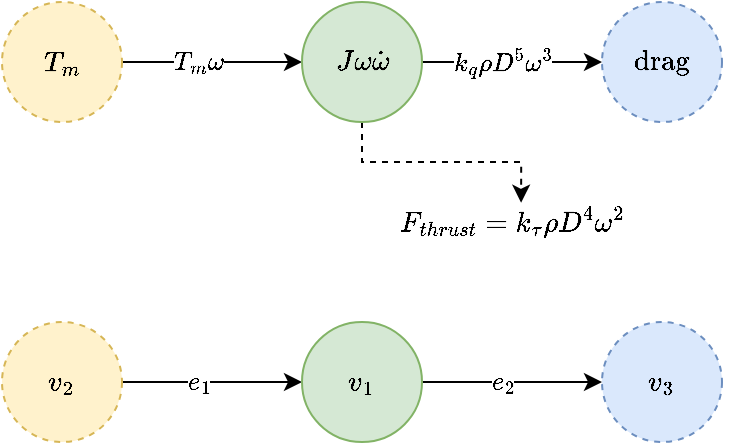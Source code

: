 <mxfile version="14.1.8" type="device"><diagram id="qkD1Uyv4oJS3TJNYdxAf" name="Page-1"><mxGraphModel dx="1024" dy="592" grid="1" gridSize="10" guides="1" tooltips="1" connect="1" arrows="1" fold="1" page="1" pageScale="1" pageWidth="850" pageHeight="1100" math="1" shadow="0"><root><mxCell id="0"/><mxCell id="1" parent="0"/><mxCell id="KrP2umfjc1I0FBW_F1Zc-14" style="edgeStyle=orthogonalEdgeStyle;rounded=0;orthogonalLoop=1;jettySize=auto;html=1;exitX=1;exitY=0.5;exitDx=0;exitDy=0;entryX=0;entryY=0.5;entryDx=0;entryDy=0;labelBackgroundColor=none;" parent="1" source="KrP2umfjc1I0FBW_F1Zc-1" target="KrP2umfjc1I0FBW_F1Zc-2" edge="1"><mxGeometry relative="1" as="geometry"/></mxCell><mxCell id="KrP2umfjc1I0FBW_F1Zc-20" value="$$T_m\omega$$" style="edgeLabel;html=1;align=center;verticalAlign=middle;resizable=0;points=[];" parent="KrP2umfjc1I0FBW_F1Zc-14" vertex="1" connectable="0"><mxGeometry x="-0.233" y="1" relative="1" as="geometry"><mxPoint x="3.1" y="1" as="offset"/></mxGeometry></mxCell><mxCell id="KrP2umfjc1I0FBW_F1Zc-1" value="$$T_m$$" style="ellipse;whiteSpace=wrap;html=1;aspect=fixed;dashed=1;fillColor=#fff2cc;strokeColor=#d6b656;" parent="1" vertex="1"><mxGeometry x="80" y="160" width="60" height="60" as="geometry"/></mxCell><mxCell id="KrP2umfjc1I0FBW_F1Zc-15" style="edgeStyle=orthogonalEdgeStyle;rounded=0;orthogonalLoop=1;jettySize=auto;html=1;exitX=1;exitY=0.5;exitDx=0;exitDy=0;entryX=0;entryY=0.5;entryDx=0;entryDy=0;labelBackgroundColor=none;" parent="1" source="KrP2umfjc1I0FBW_F1Zc-2" target="_fSLWIzBRhAzMQqpj38E-2" edge="1"><mxGeometry relative="1" as="geometry"><mxPoint x="380" y="190" as="targetPoint"/></mxGeometry></mxCell><mxCell id="KrP2umfjc1I0FBW_F1Zc-21" value="$$k_q \rho D^5 \omega^3$$" style="edgeLabel;html=1;align=center;verticalAlign=middle;resizable=0;points=[];" parent="KrP2umfjc1I0FBW_F1Zc-15" vertex="1" connectable="0"><mxGeometry x="-0.195" y="1" relative="1" as="geometry"><mxPoint x="3.45" y="1" as="offset"/></mxGeometry></mxCell><mxCell id="FkEME3-o69bRzOiPs8ik-3" style="edgeStyle=orthogonalEdgeStyle;rounded=0;orthogonalLoop=1;jettySize=auto;html=1;exitX=0.5;exitY=1;exitDx=0;exitDy=0;entryX=0.519;entryY=0.019;entryDx=0;entryDy=0;entryPerimeter=0;dashed=1;" parent="1" source="KrP2umfjc1I0FBW_F1Zc-2" target="FkEME3-o69bRzOiPs8ik-2" edge="1"><mxGeometry relative="1" as="geometry"/></mxCell><mxCell id="KrP2umfjc1I0FBW_F1Zc-2" value="$$J\omega\dot{\omega}$$" style="ellipse;whiteSpace=wrap;html=1;aspect=fixed;fillColor=#d5e8d4;strokeColor=#82b366;" parent="1" vertex="1"><mxGeometry x="230" y="160" width="60" height="60" as="geometry"/></mxCell><mxCell id="_fSLWIzBRhAzMQqpj38E-2" value="$$\text{drag}$$" style="ellipse;whiteSpace=wrap;html=1;aspect=fixed;dashed=1;fillColor=#dae8fc;strokeColor=#6c8ebf;" parent="1" vertex="1"><mxGeometry x="380" y="160" width="60" height="60" as="geometry"/></mxCell><mxCell id="FkEME3-o69bRzOiPs8ik-2" value="$$F_{thrust} = k_\tau \rho D^4 \omega^2$$" style="text;html=1;align=center;verticalAlign=middle;resizable=0;points=[];autosize=1;" parent="1" vertex="1"><mxGeometry x="215" y="260" width="240" height="20" as="geometry"/></mxCell><mxCell id="6E0shGMlRCh-XDCbqJiC-1" style="edgeStyle=orthogonalEdgeStyle;rounded=0;orthogonalLoop=1;jettySize=auto;html=1;exitX=1;exitY=0.5;exitDx=0;exitDy=0;entryX=0;entryY=0.5;entryDx=0;entryDy=0;labelBackgroundColor=none;" parent="1" source="6E0shGMlRCh-XDCbqJiC-3" target="6E0shGMlRCh-XDCbqJiC-7" edge="1"><mxGeometry relative="1" as="geometry"/></mxCell><mxCell id="6E0shGMlRCh-XDCbqJiC-2" value="$$e_1$$" style="edgeLabel;html=1;align=center;verticalAlign=middle;resizable=0;points=[];" parent="6E0shGMlRCh-XDCbqJiC-1" vertex="1" connectable="0"><mxGeometry x="-0.233" y="1" relative="1" as="geometry"><mxPoint x="3.1" y="1" as="offset"/></mxGeometry></mxCell><mxCell id="6E0shGMlRCh-XDCbqJiC-3" value="$$v_2$$" style="ellipse;whiteSpace=wrap;html=1;aspect=fixed;dashed=1;fillColor=#fff2cc;strokeColor=#d6b656;" parent="1" vertex="1"><mxGeometry x="80" y="320" width="60" height="60" as="geometry"/></mxCell><mxCell id="6E0shGMlRCh-XDCbqJiC-4" style="edgeStyle=orthogonalEdgeStyle;rounded=0;orthogonalLoop=1;jettySize=auto;html=1;exitX=1;exitY=0.5;exitDx=0;exitDy=0;entryX=0;entryY=0.5;entryDx=0;entryDy=0;labelBackgroundColor=none;" parent="1" source="6E0shGMlRCh-XDCbqJiC-7" target="6E0shGMlRCh-XDCbqJiC-8" edge="1"><mxGeometry relative="1" as="geometry"><mxPoint x="380" y="350" as="targetPoint"/></mxGeometry></mxCell><mxCell id="6E0shGMlRCh-XDCbqJiC-5" value="$$e_2$$" style="edgeLabel;html=1;align=center;verticalAlign=middle;resizable=0;points=[];" parent="6E0shGMlRCh-XDCbqJiC-4" vertex="1" connectable="0"><mxGeometry x="-0.195" y="1" relative="1" as="geometry"><mxPoint x="3.45" y="1" as="offset"/></mxGeometry></mxCell><mxCell id="6E0shGMlRCh-XDCbqJiC-7" value="$$v_1$$" style="ellipse;whiteSpace=wrap;html=1;aspect=fixed;fillColor=#d5e8d4;strokeColor=#82b366;" parent="1" vertex="1"><mxGeometry x="230" y="320" width="60" height="60" as="geometry"/></mxCell><mxCell id="6E0shGMlRCh-XDCbqJiC-8" value="$$v_3$$" style="ellipse;whiteSpace=wrap;html=1;aspect=fixed;dashed=1;fillColor=#dae8fc;strokeColor=#6c8ebf;" parent="1" vertex="1"><mxGeometry x="380" y="320" width="60" height="60" as="geometry"/></mxCell></root></mxGraphModel></diagram></mxfile>
